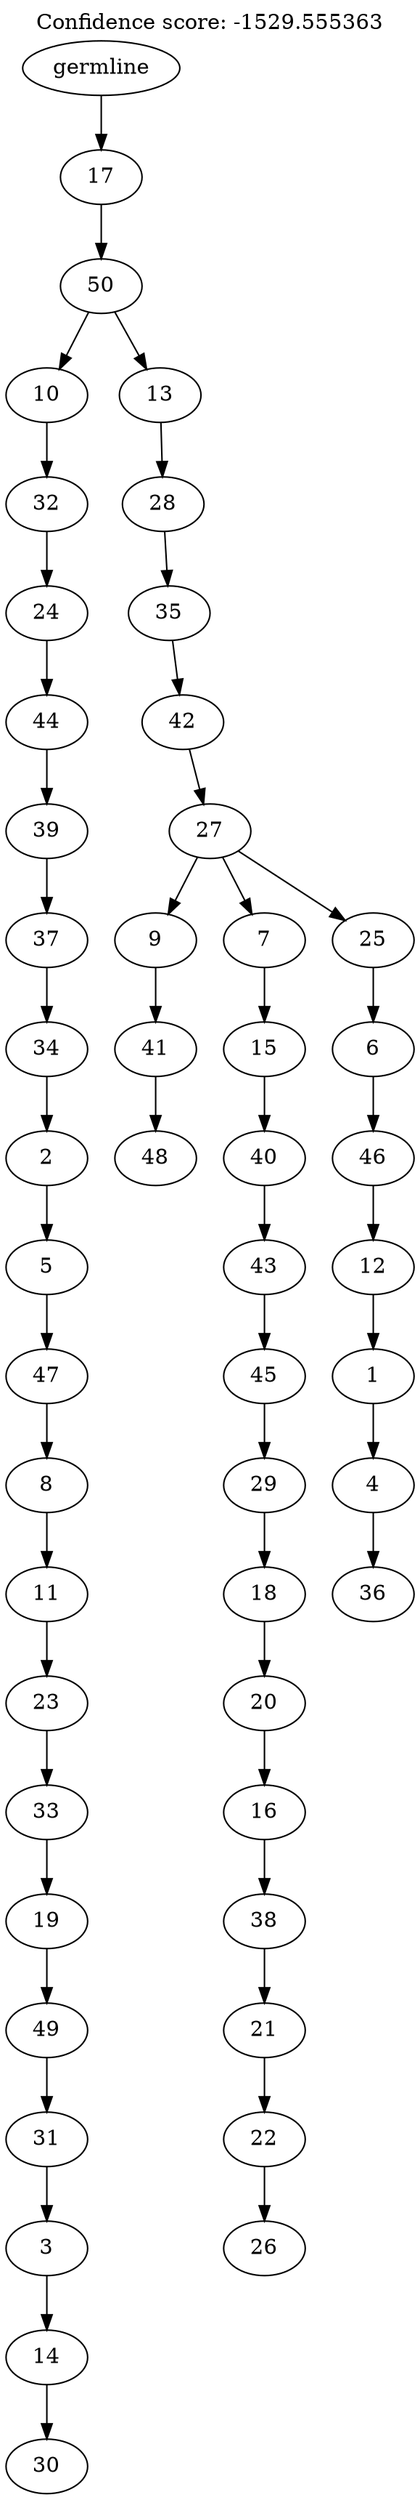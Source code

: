 digraph g {
	"49" -> "50";
	"50" [label="30"];
	"48" -> "49";
	"49" [label="14"];
	"47" -> "48";
	"48" [label="3"];
	"46" -> "47";
	"47" [label="31"];
	"45" -> "46";
	"46" [label="49"];
	"44" -> "45";
	"45" [label="19"];
	"43" -> "44";
	"44" [label="33"];
	"42" -> "43";
	"43" [label="23"];
	"41" -> "42";
	"42" [label="11"];
	"40" -> "41";
	"41" [label="8"];
	"39" -> "40";
	"40" [label="47"];
	"38" -> "39";
	"39" [label="5"];
	"37" -> "38";
	"38" [label="2"];
	"36" -> "37";
	"37" [label="34"];
	"35" -> "36";
	"36" [label="37"];
	"34" -> "35";
	"35" [label="39"];
	"33" -> "34";
	"34" [label="44"];
	"32" -> "33";
	"33" [label="24"];
	"31" -> "32";
	"32" [label="32"];
	"29" -> "30";
	"30" [label="48"];
	"28" -> "29";
	"29" [label="41"];
	"26" -> "27";
	"27" [label="26"];
	"25" -> "26";
	"26" [label="22"];
	"24" -> "25";
	"25" [label="21"];
	"23" -> "24";
	"24" [label="38"];
	"22" -> "23";
	"23" [label="16"];
	"21" -> "22";
	"22" [label="20"];
	"20" -> "21";
	"21" [label="18"];
	"19" -> "20";
	"20" [label="29"];
	"18" -> "19";
	"19" [label="45"];
	"17" -> "18";
	"18" [label="43"];
	"16" -> "17";
	"17" [label="40"];
	"15" -> "16";
	"16" [label="15"];
	"13" -> "14";
	"14" [label="36"];
	"12" -> "13";
	"13" [label="4"];
	"11" -> "12";
	"12" [label="1"];
	"10" -> "11";
	"11" [label="12"];
	"9" -> "10";
	"10" [label="46"];
	"8" -> "9";
	"9" [label="6"];
	"7" -> "8";
	"8" [label="25"];
	"7" -> "15";
	"15" [label="7"];
	"7" -> "28";
	"28" [label="9"];
	"6" -> "7";
	"7" [label="27"];
	"5" -> "6";
	"6" [label="42"];
	"4" -> "5";
	"5" [label="35"];
	"3" -> "4";
	"4" [label="28"];
	"2" -> "3";
	"3" [label="13"];
	"2" -> "31";
	"31" [label="10"];
	"1" -> "2";
	"2" [label="50"];
	"0" -> "1";
	"1" [label="17"];
	"0" [label="germline"];
	labelloc="t";
	label="Confidence score: -1529.555363";
}

